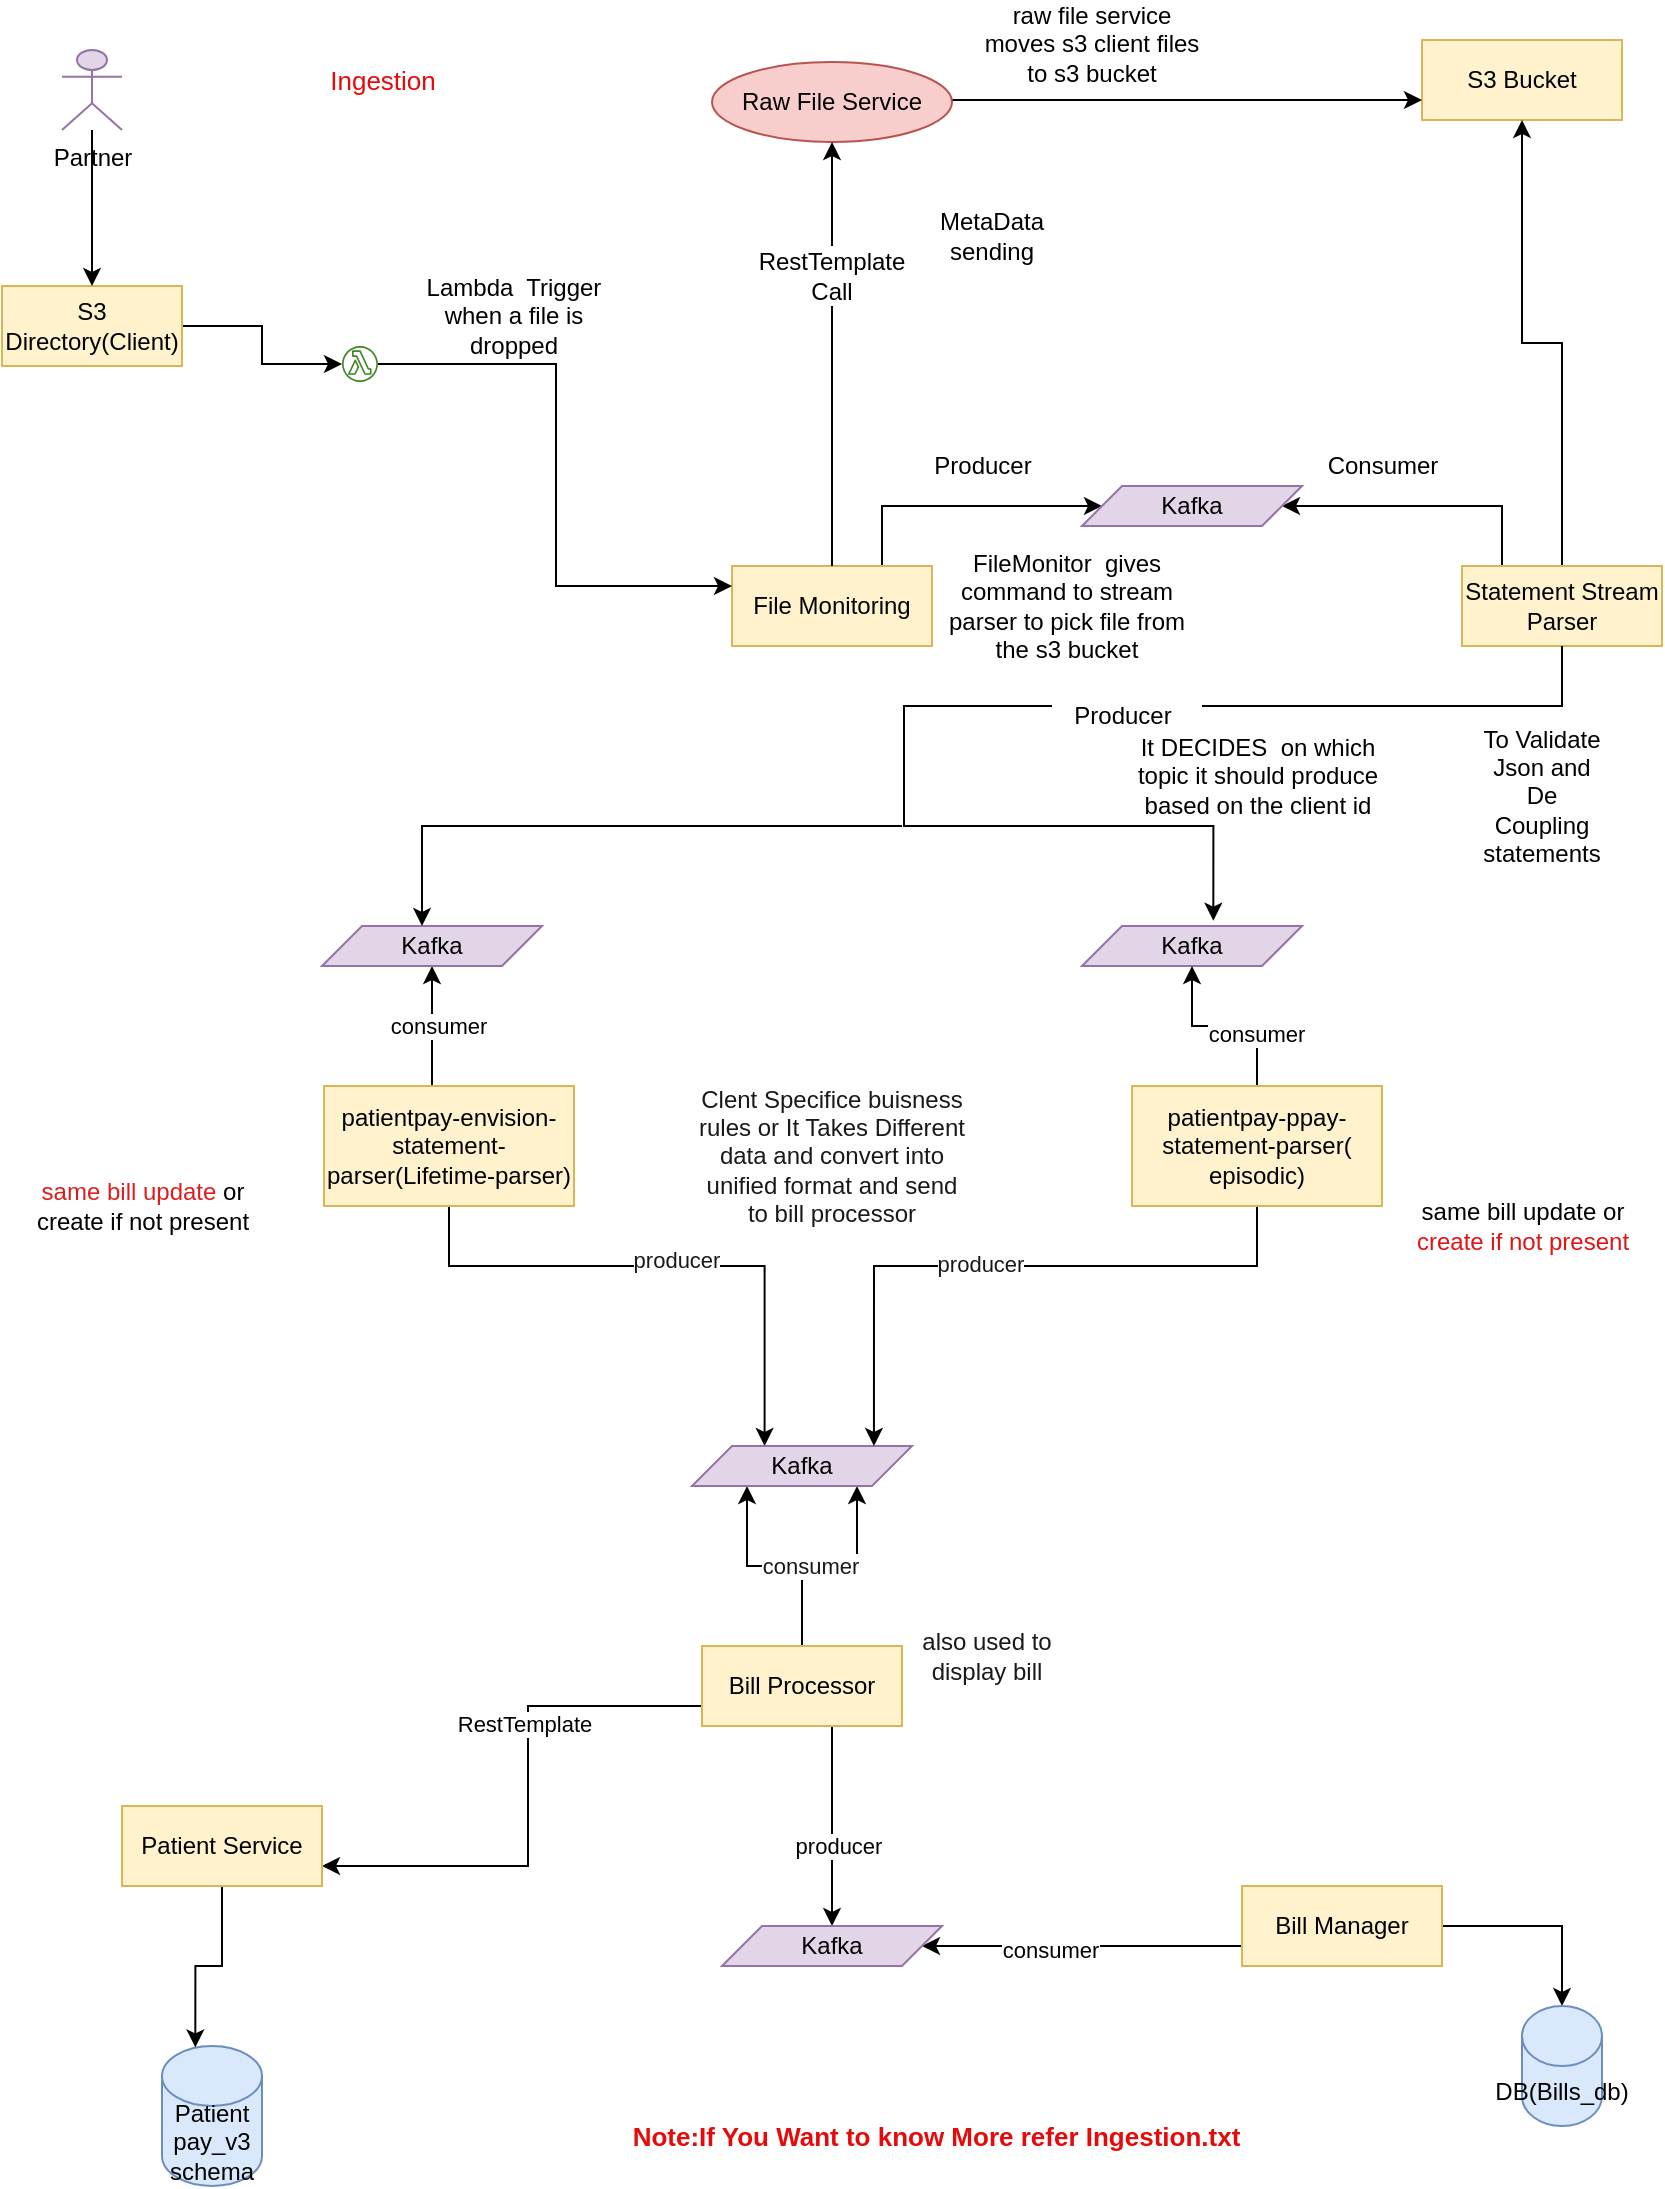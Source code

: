 <mxfile version="20.7.4" type="github">
  <diagram id="wYuMe5kM4yV2TnEpnyqj" name="Page-1">
    <mxGraphModel dx="794" dy="1538" grid="1" gridSize="10" guides="1" tooltips="1" connect="1" arrows="1" fold="1" page="1" pageScale="1" pageWidth="850" pageHeight="1100" math="0" shadow="0">
      <root>
        <mxCell id="0" />
        <mxCell id="1" parent="0" />
        <mxCell id="PQzlx6IFT9ufVY_56LJa-49" style="edgeStyle=orthogonalEdgeStyle;rounded=0;orthogonalLoop=1;jettySize=auto;html=1;" parent="1" source="PQzlx6IFT9ufVY_56LJa-1" target="PQzlx6IFT9ufVY_56LJa-48" edge="1">
          <mxGeometry relative="1" as="geometry" />
        </mxCell>
        <mxCell id="PQzlx6IFT9ufVY_56LJa-1" value="S3 Directory(Client)" style="rounded=0;whiteSpace=wrap;html=1;fillColor=#fff2cc;strokeColor=#d6b656;" parent="1" vertex="1">
          <mxGeometry x="10" y="140" width="90" height="40" as="geometry" />
        </mxCell>
        <mxCell id="AHBBiQd-p7hIOELKxNmG-41" style="edgeStyle=orthogonalEdgeStyle;rounded=0;orthogonalLoop=1;jettySize=auto;html=1;" parent="1" target="AHBBiQd-p7hIOELKxNmG-37" edge="1">
          <mxGeometry relative="1" as="geometry">
            <mxPoint x="530" y="225" as="targetPoint" />
            <mxPoint x="440" y="280" as="sourcePoint" />
            <Array as="points">
              <mxPoint x="450" y="280" />
              <mxPoint x="450" y="250" />
            </Array>
          </mxGeometry>
        </mxCell>
        <mxCell id="PQzlx6IFT9ufVY_56LJa-3" value="File Monitoring" style="rounded=0;whiteSpace=wrap;html=1;fillColor=#fff2cc;strokeColor=#d6b656;" parent="1" vertex="1">
          <mxGeometry x="375" y="280" width="100" height="40" as="geometry" />
        </mxCell>
        <mxCell id="PQzlx6IFT9ufVY_56LJa-10" value="S3 Bucket" style="rounded=0;whiteSpace=wrap;html=1;fillColor=#fff2cc;strokeColor=#d6b656;" parent="1" vertex="1">
          <mxGeometry x="720" y="17" width="100" height="40" as="geometry" />
        </mxCell>
        <mxCell id="AHBBiQd-p7hIOELKxNmG-21" style="edgeStyle=orthogonalEdgeStyle;rounded=0;orthogonalLoop=1;jettySize=auto;html=1;entryX=0.5;entryY=0;entryDx=0;entryDy=0;entryPerimeter=0;" parent="1" source="PQzlx6IFT9ufVY_56LJa-11" target="PQzlx6IFT9ufVY_56LJa-15" edge="1">
          <mxGeometry relative="1" as="geometry">
            <mxPoint x="780" y="970" as="targetPoint" />
          </mxGeometry>
        </mxCell>
        <mxCell id="AHBBiQd-p7hIOELKxNmG-91" style="edgeStyle=orthogonalEdgeStyle;rounded=0;orthogonalLoop=1;jettySize=auto;html=1;entryX=1;entryY=0.5;entryDx=0;entryDy=0;" parent="1" source="PQzlx6IFT9ufVY_56LJa-11" target="AHBBiQd-p7hIOELKxNmG-88" edge="1">
          <mxGeometry relative="1" as="geometry">
            <Array as="points">
              <mxPoint x="520" y="970" />
              <mxPoint x="520" y="970" />
            </Array>
          </mxGeometry>
        </mxCell>
        <mxCell id="AHBBiQd-p7hIOELKxNmG-93" value="consumer" style="edgeLabel;html=1;align=center;verticalAlign=middle;resizable=0;points=[];" parent="AHBBiQd-p7hIOELKxNmG-91" vertex="1" connectable="0">
          <mxGeometry x="0.2" y="2" relative="1" as="geometry">
            <mxPoint as="offset" />
          </mxGeometry>
        </mxCell>
        <mxCell id="PQzlx6IFT9ufVY_56LJa-11" value="Bill Manager" style="rounded=0;whiteSpace=wrap;html=1;fillColor=#fff2cc;strokeColor=#d6b656;" parent="1" vertex="1">
          <mxGeometry x="630" y="940" width="100" height="40" as="geometry" />
        </mxCell>
        <mxCell id="PQzlx6IFT9ufVY_56LJa-37" style="edgeStyle=orthogonalEdgeStyle;rounded=0;orthogonalLoop=1;jettySize=auto;html=1;entryX=1;entryY=0.75;entryDx=0;entryDy=0;" parent="1" source="PQzlx6IFT9ufVY_56LJa-12" target="PQzlx6IFT9ufVY_56LJa-24" edge="1">
          <mxGeometry relative="1" as="geometry">
            <Array as="points">
              <mxPoint x="400" y="850" />
              <mxPoint x="273" y="850" />
              <mxPoint x="273" y="930" />
            </Array>
          </mxGeometry>
        </mxCell>
        <mxCell id="AHBBiQd-p7hIOELKxNmG-87" value="RestTemplate" style="edgeLabel;html=1;align=center;verticalAlign=middle;resizable=0;points=[];" parent="PQzlx6IFT9ufVY_56LJa-37" vertex="1" connectable="0">
          <mxGeometry x="-0.289" y="-2" relative="1" as="geometry">
            <mxPoint as="offset" />
          </mxGeometry>
        </mxCell>
        <mxCell id="AHBBiQd-p7hIOELKxNmG-90" style="edgeStyle=orthogonalEdgeStyle;rounded=0;orthogonalLoop=1;jettySize=auto;html=1;entryX=0.5;entryY=0;entryDx=0;entryDy=0;" parent="1" source="PQzlx6IFT9ufVY_56LJa-12" target="AHBBiQd-p7hIOELKxNmG-88" edge="1">
          <mxGeometry x="-0.556" relative="1" as="geometry">
            <Array as="points">
              <mxPoint x="425" y="860" />
              <mxPoint x="425" y="860" />
            </Array>
            <mxPoint as="offset" />
          </mxGeometry>
        </mxCell>
        <mxCell id="AHBBiQd-p7hIOELKxNmG-92" value="producer" style="edgeLabel;html=1;align=center;verticalAlign=middle;resizable=0;points=[];" parent="AHBBiQd-p7hIOELKxNmG-90" vertex="1" connectable="0">
          <mxGeometry x="0.2" y="3" relative="1" as="geometry">
            <mxPoint as="offset" />
          </mxGeometry>
        </mxCell>
        <mxCell id="qWOGVFFtntJJE9gUK_nl-35" style="edgeStyle=orthogonalEdgeStyle;rounded=0;orthogonalLoop=1;jettySize=auto;html=1;entryX=0.25;entryY=1;entryDx=0;entryDy=0;fontColor=#1a1919;" edge="1" parent="1" source="PQzlx6IFT9ufVY_56LJa-12" target="AHBBiQd-p7hIOELKxNmG-39">
          <mxGeometry relative="1" as="geometry" />
        </mxCell>
        <mxCell id="qWOGVFFtntJJE9gUK_nl-36" style="edgeStyle=orthogonalEdgeStyle;rounded=0;orthogonalLoop=1;jettySize=auto;html=1;entryX=0.75;entryY=1;entryDx=0;entryDy=0;fontColor=#1a1919;" edge="1" parent="1" source="PQzlx6IFT9ufVY_56LJa-12" target="AHBBiQd-p7hIOELKxNmG-39">
          <mxGeometry relative="1" as="geometry" />
        </mxCell>
        <mxCell id="qWOGVFFtntJJE9gUK_nl-37" value="consumer" style="edgeLabel;html=1;align=center;verticalAlign=middle;resizable=0;points=[];fontColor=#1a1919;" vertex="1" connectable="0" parent="qWOGVFFtntJJE9gUK_nl-36">
          <mxGeometry x="-0.194" relative="1" as="geometry">
            <mxPoint as="offset" />
          </mxGeometry>
        </mxCell>
        <mxCell id="PQzlx6IFT9ufVY_56LJa-12" value="Bill Processor" style="rounded=0;whiteSpace=wrap;html=1;fillColor=#fff2cc;strokeColor=#d6b656;" parent="1" vertex="1">
          <mxGeometry x="360" y="820" width="100" height="40" as="geometry" />
        </mxCell>
        <mxCell id="AHBBiQd-p7hIOELKxNmG-16" style="edgeStyle=orthogonalEdgeStyle;rounded=0;orthogonalLoop=1;jettySize=auto;html=1;entryX=0.5;entryY=1;entryDx=0;entryDy=0;" parent="1" source="PQzlx6IFT9ufVY_56LJa-13" target="PQzlx6IFT9ufVY_56LJa-10" edge="1">
          <mxGeometry relative="1" as="geometry" />
        </mxCell>
        <mxCell id="AHBBiQd-p7hIOELKxNmG-42" style="edgeStyle=orthogonalEdgeStyle;rounded=0;orthogonalLoop=1;jettySize=auto;html=1;exitX=0.25;exitY=0;exitDx=0;exitDy=0;entryX=1;entryY=0.5;entryDx=0;entryDy=0;" parent="1" source="PQzlx6IFT9ufVY_56LJa-13" target="AHBBiQd-p7hIOELKxNmG-37" edge="1">
          <mxGeometry relative="1" as="geometry">
            <mxPoint x="690" y="240" as="targetPoint" />
            <Array as="points">
              <mxPoint x="760" y="280" />
              <mxPoint x="760" y="250" />
            </Array>
          </mxGeometry>
        </mxCell>
        <mxCell id="AHBBiQd-p7hIOELKxNmG-48" style="edgeStyle=orthogonalEdgeStyle;rounded=0;orthogonalLoop=1;jettySize=auto;html=1;entryX=0.597;entryY=-0.133;entryDx=0;entryDy=0;entryPerimeter=0;startArrow=none;" parent="1" source="AHBBiQd-p7hIOELKxNmG-47" target="AHBBiQd-p7hIOELKxNmG-40" edge="1">
          <mxGeometry relative="1" as="geometry">
            <Array as="points">
              <mxPoint x="461" y="350" />
              <mxPoint x="461" y="410" />
              <mxPoint x="616" y="410" />
            </Array>
          </mxGeometry>
        </mxCell>
        <mxCell id="PQzlx6IFT9ufVY_56LJa-13" value="Statement Stream Parser" style="rounded=0;whiteSpace=wrap;html=1;fillColor=#fff2cc;strokeColor=#d6b656;" parent="1" vertex="1">
          <mxGeometry x="740" y="280" width="100" height="40" as="geometry" />
        </mxCell>
        <mxCell id="PQzlx6IFT9ufVY_56LJa-14" value="Patient pay_v3 schema" style="shape=cylinder3;whiteSpace=wrap;html=1;boundedLbl=1;backgroundOutline=1;size=15;fillColor=#dae8fc;strokeColor=#6c8ebf;" parent="1" vertex="1">
          <mxGeometry x="90" y="1020" width="50" height="70" as="geometry" />
        </mxCell>
        <mxCell id="PQzlx6IFT9ufVY_56LJa-15" value="DB(Bills_db)" style="shape=cylinder3;whiteSpace=wrap;html=1;boundedLbl=1;backgroundOutline=1;size=15;fillColor=#dae8fc;strokeColor=#6c8ebf;" parent="1" vertex="1">
          <mxGeometry x="770" y="1000" width="40" height="60" as="geometry" />
        </mxCell>
        <mxCell id="qWOGVFFtntJJE9gUK_nl-16" value="" style="edgeStyle=orthogonalEdgeStyle;rounded=0;orthogonalLoop=1;jettySize=auto;html=1;" edge="1" parent="1" source="PQzlx6IFT9ufVY_56LJa-16" target="qWOGVFFtntJJE9gUK_nl-7">
          <mxGeometry relative="1" as="geometry">
            <Array as="points">
              <mxPoint x="225" y="520" />
              <mxPoint x="225" y="520" />
            </Array>
          </mxGeometry>
        </mxCell>
        <mxCell id="qWOGVFFtntJJE9gUK_nl-32" style="edgeStyle=orthogonalEdgeStyle;rounded=0;orthogonalLoop=1;jettySize=auto;html=1;entryX=0.33;entryY=0;entryDx=0;entryDy=0;entryPerimeter=0;fontColor=#1a1919;" edge="1" parent="1" source="PQzlx6IFT9ufVY_56LJa-16" target="AHBBiQd-p7hIOELKxNmG-39">
          <mxGeometry relative="1" as="geometry">
            <Array as="points">
              <mxPoint x="234" y="630" />
              <mxPoint x="391" y="630" />
            </Array>
          </mxGeometry>
        </mxCell>
        <mxCell id="qWOGVFFtntJJE9gUK_nl-38" value="producer" style="edgeLabel;html=1;align=center;verticalAlign=middle;resizable=0;points=[];fontColor=#1a1919;" vertex="1" connectable="0" parent="qWOGVFFtntJJE9gUK_nl-32">
          <mxGeometry x="0.028" y="3" relative="1" as="geometry">
            <mxPoint as="offset" />
          </mxGeometry>
        </mxCell>
        <mxCell id="PQzlx6IFT9ufVY_56LJa-16" value="patientpay-envision-statement-parser(Lifetime-parser)" style="rounded=0;whiteSpace=wrap;html=1;fillColor=#fff2cc;strokeColor=#d6b656;" parent="1" vertex="1">
          <mxGeometry x="171" y="540" width="125" height="60" as="geometry" />
        </mxCell>
        <mxCell id="PQzlx6IFT9ufVY_56LJa-30" style="edgeStyle=orthogonalEdgeStyle;rounded=0;orthogonalLoop=1;jettySize=auto;html=1;entryX=0.5;entryY=0;entryDx=0;entryDy=0;" parent="1" source="PQzlx6IFT9ufVY_56LJa-18" target="PQzlx6IFT9ufVY_56LJa-1" edge="1">
          <mxGeometry relative="1" as="geometry" />
        </mxCell>
        <mxCell id="PQzlx6IFT9ufVY_56LJa-18" value="Partner" style="shape=umlActor;verticalLabelPosition=bottom;verticalAlign=top;html=1;outlineConnect=0;fillColor=#e1d5e7;strokeColor=#9673a6;" parent="1" vertex="1">
          <mxGeometry x="40" y="22" width="30" height="40" as="geometry" />
        </mxCell>
        <mxCell id="AHBBiQd-p7hIOELKxNmG-19" style="edgeStyle=orthogonalEdgeStyle;rounded=0;orthogonalLoop=1;jettySize=auto;html=1;entryX=0.333;entryY=0.01;entryDx=0;entryDy=0;entryPerimeter=0;" parent="1" source="PQzlx6IFT9ufVY_56LJa-24" target="PQzlx6IFT9ufVY_56LJa-14" edge="1">
          <mxGeometry x="-0.149" y="-3" relative="1" as="geometry">
            <mxPoint as="offset" />
          </mxGeometry>
        </mxCell>
        <mxCell id="PQzlx6IFT9ufVY_56LJa-24" value="Patient Service" style="rounded=0;whiteSpace=wrap;html=1;fillColor=#fff2cc;strokeColor=#d6b656;" parent="1" vertex="1">
          <mxGeometry x="70" y="900" width="100" height="40" as="geometry" />
        </mxCell>
        <mxCell id="AHBBiQd-p7hIOELKxNmG-11" style="edgeStyle=orthogonalEdgeStyle;rounded=0;orthogonalLoop=1;jettySize=auto;html=1;entryX=0;entryY=0.75;entryDx=0;entryDy=0;" parent="1" source="PQzlx6IFT9ufVY_56LJa-26" target="PQzlx6IFT9ufVY_56LJa-10" edge="1">
          <mxGeometry relative="1" as="geometry">
            <Array as="points">
              <mxPoint x="680" y="47" />
              <mxPoint x="680" y="47" />
            </Array>
            <mxPoint x="680" y="40" as="targetPoint" />
          </mxGeometry>
        </mxCell>
        <mxCell id="PQzlx6IFT9ufVY_56LJa-26" value="Raw File Service" style="ellipse;whiteSpace=wrap;html=1;fillColor=#f8cecc;strokeColor=#b85450;" parent="1" vertex="1">
          <mxGeometry x="365" y="28" width="120" height="40" as="geometry" />
        </mxCell>
        <mxCell id="AHBBiQd-p7hIOELKxNmG-32" style="edgeStyle=orthogonalEdgeStyle;rounded=0;orthogonalLoop=1;jettySize=auto;html=1;entryX=0;entryY=0.25;entryDx=0;entryDy=0;" parent="1" source="PQzlx6IFT9ufVY_56LJa-48" target="PQzlx6IFT9ufVY_56LJa-3" edge="1">
          <mxGeometry relative="1" as="geometry">
            <Array as="points">
              <mxPoint x="287" y="179" />
              <mxPoint x="287" y="290" />
            </Array>
          </mxGeometry>
        </mxCell>
        <mxCell id="PQzlx6IFT9ufVY_56LJa-48" value="" style="sketch=0;outlineConnect=0;fontColor=#232F3E;gradientColor=none;fillColor=#3F8624;strokeColor=none;dashed=0;verticalLabelPosition=bottom;verticalAlign=top;align=center;html=1;fontSize=12;fontStyle=0;aspect=fixed;pointerEvents=1;shape=mxgraph.aws4.lambda_function;direction=west;rotation=-180;" parent="1" vertex="1">
          <mxGeometry x="180" y="170" width="18" height="18" as="geometry" />
        </mxCell>
        <mxCell id="AHBBiQd-p7hIOELKxNmG-12" value="Lambda&amp;nbsp; Trigger when a file is dropped" style="text;html=1;strokeColor=none;fillColor=none;align=center;verticalAlign=middle;whiteSpace=wrap;rounded=0;" parent="1" vertex="1">
          <mxGeometry x="210" y="140" width="112" height="30" as="geometry" />
        </mxCell>
        <mxCell id="AHBBiQd-p7hIOELKxNmG-14" value="raw file service moves s3 client files to s3 bucket" style="text;html=1;strokeColor=none;fillColor=none;align=center;verticalAlign=middle;whiteSpace=wrap;rounded=0;" parent="1" vertex="1">
          <mxGeometry x="500" y="10" width="110" height="18" as="geometry" />
        </mxCell>
        <mxCell id="AHBBiQd-p7hIOELKxNmG-24" value="MetaData sending" style="text;html=1;strokeColor=none;fillColor=none;align=center;verticalAlign=middle;whiteSpace=wrap;rounded=0;" parent="1" vertex="1">
          <mxGeometry x="475" y="100" width="60" height="30" as="geometry" />
        </mxCell>
        <mxCell id="AHBBiQd-p7hIOELKxNmG-29" value="" style="edgeStyle=orthogonalEdgeStyle;rounded=0;orthogonalLoop=1;jettySize=auto;html=1;" parent="1" source="AHBBiQd-p7hIOELKxNmG-28" target="PQzlx6IFT9ufVY_56LJa-26" edge="1">
          <mxGeometry relative="1" as="geometry" />
        </mxCell>
        <mxCell id="AHBBiQd-p7hIOELKxNmG-28" value="RestTemplate Call" style="text;html=1;strokeColor=none;fillColor=none;align=center;verticalAlign=middle;whiteSpace=wrap;rounded=0;" parent="1" vertex="1">
          <mxGeometry x="395" y="120" width="60" height="30" as="geometry" />
        </mxCell>
        <mxCell id="AHBBiQd-p7hIOELKxNmG-30" value="" style="endArrow=none;html=1;rounded=0;entryX=0.5;entryY=1;entryDx=0;entryDy=0;" parent="1" source="PQzlx6IFT9ufVY_56LJa-3" target="AHBBiQd-p7hIOELKxNmG-28" edge="1">
          <mxGeometry width="50" height="50" relative="1" as="geometry">
            <mxPoint x="415" y="200" as="sourcePoint" />
            <mxPoint x="465" y="150" as="targetPoint" />
          </mxGeometry>
        </mxCell>
        <mxCell id="AHBBiQd-p7hIOELKxNmG-37" value="Kafka" style="shape=parallelogram;perimeter=parallelogramPerimeter;whiteSpace=wrap;html=1;fixedSize=1;fillColor=#e1d5e7;strokeColor=#9673a6;" parent="1" vertex="1">
          <mxGeometry x="550" y="240" width="110" height="20" as="geometry" />
        </mxCell>
        <mxCell id="AHBBiQd-p7hIOELKxNmG-39" value="Kafka" style="shape=parallelogram;perimeter=parallelogramPerimeter;whiteSpace=wrap;html=1;fixedSize=1;fillColor=#e1d5e7;strokeColor=#9673a6;" parent="1" vertex="1">
          <mxGeometry x="355" y="720" width="110" height="20" as="geometry" />
        </mxCell>
        <mxCell id="AHBBiQd-p7hIOELKxNmG-40" value="Kafka" style="shape=parallelogram;perimeter=parallelogramPerimeter;whiteSpace=wrap;html=1;fixedSize=1;fillColor=#e1d5e7;strokeColor=#9673a6;" parent="1" vertex="1">
          <mxGeometry x="550" y="460" width="110" height="20" as="geometry" />
        </mxCell>
        <mxCell id="AHBBiQd-p7hIOELKxNmG-43" value="Producer" style="text;html=1;align=center;verticalAlign=middle;resizable=0;points=[];autosize=1;strokeColor=none;fillColor=none;" parent="1" vertex="1">
          <mxGeometry x="465" y="215" width="70" height="30" as="geometry" />
        </mxCell>
        <mxCell id="AHBBiQd-p7hIOELKxNmG-44" value="Consumer" style="text;html=1;align=center;verticalAlign=middle;resizable=0;points=[];autosize=1;strokeColor=none;fillColor=none;" parent="1" vertex="1">
          <mxGeometry x="660" y="215" width="80" height="30" as="geometry" />
        </mxCell>
        <mxCell id="qWOGVFFtntJJE9gUK_nl-17" value="" style="edgeStyle=orthogonalEdgeStyle;rounded=0;orthogonalLoop=1;jettySize=auto;html=1;" edge="1" parent="1" source="AHBBiQd-p7hIOELKxNmG-45" target="AHBBiQd-p7hIOELKxNmG-40">
          <mxGeometry relative="1" as="geometry" />
        </mxCell>
        <mxCell id="qWOGVFFtntJJE9gUK_nl-18" value="consumer" style="edgeLabel;html=1;align=center;verticalAlign=middle;resizable=0;points=[];" vertex="1" connectable="0" parent="qWOGVFFtntJJE9gUK_nl-17">
          <mxGeometry x="-0.438" y="1" relative="1" as="geometry">
            <mxPoint as="offset" />
          </mxGeometry>
        </mxCell>
        <mxCell id="qWOGVFFtntJJE9gUK_nl-33" style="edgeStyle=orthogonalEdgeStyle;rounded=0;orthogonalLoop=1;jettySize=auto;html=1;entryX=0.827;entryY=0;entryDx=0;entryDy=0;entryPerimeter=0;fontColor=#1a1919;" edge="1" parent="1" source="AHBBiQd-p7hIOELKxNmG-45" target="AHBBiQd-p7hIOELKxNmG-39">
          <mxGeometry relative="1" as="geometry">
            <Array as="points">
              <mxPoint x="638" y="630" />
              <mxPoint x="446" y="630" />
            </Array>
          </mxGeometry>
        </mxCell>
        <mxCell id="qWOGVFFtntJJE9gUK_nl-39" value="producer" style="edgeLabel;html=1;align=center;verticalAlign=middle;resizable=0;points=[];fontColor=#1a1919;" vertex="1" connectable="0" parent="qWOGVFFtntJJE9gUK_nl-33">
          <mxGeometry x="0.086" y="-1" relative="1" as="geometry">
            <mxPoint as="offset" />
          </mxGeometry>
        </mxCell>
        <mxCell id="AHBBiQd-p7hIOELKxNmG-45" value="patientpay-ppay-statement-parser(&lt;br&gt;episodic)" style="rounded=0;whiteSpace=wrap;html=1;fillColor=#fff2cc;strokeColor=#d6b656;" parent="1" vertex="1">
          <mxGeometry x="575" y="540" width="125" height="60" as="geometry" />
        </mxCell>
        <mxCell id="AHBBiQd-p7hIOELKxNmG-47" value="Producer" style="text;html=1;align=center;verticalAlign=middle;resizable=0;points=[];autosize=1;strokeColor=none;fillColor=none;" parent="1" vertex="1">
          <mxGeometry x="535" y="340" width="70" height="30" as="geometry" />
        </mxCell>
        <mxCell id="AHBBiQd-p7hIOELKxNmG-56" value="" style="edgeStyle=orthogonalEdgeStyle;rounded=0;orthogonalLoop=1;jettySize=auto;html=1;endArrow=none;" parent="1" source="PQzlx6IFT9ufVY_56LJa-13" edge="1">
          <mxGeometry relative="1" as="geometry">
            <mxPoint x="790" y="320" as="sourcePoint" />
            <mxPoint x="610" y="350" as="targetPoint" />
            <Array as="points">
              <mxPoint x="790" y="350" />
            </Array>
          </mxGeometry>
        </mxCell>
        <mxCell id="AHBBiQd-p7hIOELKxNmG-88" value="Kafka" style="shape=parallelogram;perimeter=parallelogramPerimeter;whiteSpace=wrap;html=1;fixedSize=1;fillColor=#e1d5e7;strokeColor=#9673a6;" parent="1" vertex="1">
          <mxGeometry x="370" y="960" width="110" height="20" as="geometry" />
        </mxCell>
        <mxCell id="AHBBiQd-p7hIOELKxNmG-95" value="&lt;b&gt;&lt;font color=&quot;#e50b0b&quot; style=&quot;font-size: 13px;&quot;&gt;&amp;nbsp; &amp;nbsp;Note:If You Want to know More refer&amp;nbsp;Ingestion.txt&lt;/font&gt;&lt;/b&gt;&amp;nbsp;" style="text;html=1;align=center;verticalAlign=middle;resizable=0;points=[];autosize=1;strokeColor=none;fillColor=none;" parent="1" vertex="1">
          <mxGeometry x="303" y="1050" width="340" height="30" as="geometry" />
        </mxCell>
        <mxCell id="AHBBiQd-p7hIOELKxNmG-96" value="Ingestion" style="text;html=1;align=center;verticalAlign=middle;resizable=0;points=[];autosize=1;strokeColor=none;fillColor=none;fontSize=13;fontColor=#e50b0b;" parent="1" vertex="1">
          <mxGeometry x="160" y="22" width="80" height="30" as="geometry" />
        </mxCell>
        <mxCell id="qWOGVFFtntJJE9gUK_nl-1" value="FileMonitor&amp;nbsp; gives command to stream parser to pick file from the s3 bucket" style="text;html=1;strokeColor=none;fillColor=none;align=center;verticalAlign=middle;whiteSpace=wrap;rounded=0;" vertex="1" parent="1">
          <mxGeometry x="480" y="285" width="125" height="30" as="geometry" />
        </mxCell>
        <mxCell id="qWOGVFFtntJJE9gUK_nl-3" value="To Validate Json and De Coupling statements" style="text;html=1;strokeColor=none;fillColor=none;align=center;verticalAlign=middle;whiteSpace=wrap;rounded=0;" vertex="1" parent="1">
          <mxGeometry x="750" y="380" width="60" height="30" as="geometry" />
        </mxCell>
        <mxCell id="qWOGVFFtntJJE9gUK_nl-4" value="It DECIDES&amp;nbsp; on which topic it should produce based on the client id" style="text;html=1;strokeColor=none;fillColor=none;align=center;verticalAlign=middle;whiteSpace=wrap;rounded=0;" vertex="1" parent="1">
          <mxGeometry x="567.5" y="360" width="140" height="50" as="geometry" />
        </mxCell>
        <mxCell id="qWOGVFFtntJJE9gUK_nl-7" value="Kafka" style="shape=parallelogram;perimeter=parallelogramPerimeter;whiteSpace=wrap;html=1;fixedSize=1;fillColor=#e1d5e7;strokeColor=#9673a6;" vertex="1" parent="1">
          <mxGeometry x="170" y="460" width="110" height="20" as="geometry" />
        </mxCell>
        <mxCell id="qWOGVFFtntJJE9gUK_nl-12" value="" style="endArrow=classic;html=1;rounded=0;" edge="1" parent="1">
          <mxGeometry width="50" height="50" relative="1" as="geometry">
            <mxPoint x="460" y="410" as="sourcePoint" />
            <mxPoint x="220" y="460" as="targetPoint" />
            <Array as="points">
              <mxPoint x="220" y="410" />
            </Array>
          </mxGeometry>
        </mxCell>
        <mxCell id="qWOGVFFtntJJE9gUK_nl-19" value="consumer" style="edgeLabel;html=1;align=center;verticalAlign=middle;resizable=0;points=[];" vertex="1" connectable="0" parent="1">
          <mxGeometry x="228" y="510" as="geometry" />
        </mxCell>
        <mxCell id="qWOGVFFtntJJE9gUK_nl-21" value="&lt;font color=&quot;#db1f1f&quot;&gt;same bill update&lt;/font&gt; or &lt;br&gt;create if not present" style="text;html=1;align=center;verticalAlign=middle;resizable=0;points=[];autosize=1;strokeColor=none;fillColor=none;" vertex="1" parent="1">
          <mxGeometry x="15" y="580" width="130" height="40" as="geometry" />
        </mxCell>
        <mxCell id="qWOGVFFtntJJE9gUK_nl-22" value="same bill update or &lt;br&gt;&lt;font color=&quot;#e11414&quot;&gt;create if not present&lt;/font&gt;" style="text;html=1;align=center;verticalAlign=middle;resizable=0;points=[];autosize=1;strokeColor=none;fillColor=none;" vertex="1" parent="1">
          <mxGeometry x="705" y="590" width="130" height="40" as="geometry" />
        </mxCell>
        <mxCell id="qWOGVFFtntJJE9gUK_nl-24" value="Clent Specifice buisness rules or It Takes Different data and convert into unified format and send to bill processor" style="text;html=1;strokeColor=none;fillColor=none;align=center;verticalAlign=middle;whiteSpace=wrap;rounded=0;fontColor=#1a1919;" vertex="1" parent="1">
          <mxGeometry x="355" y="560" width="140" height="30" as="geometry" />
        </mxCell>
        <mxCell id="qWOGVFFtntJJE9gUK_nl-25" value="also used to display bill" style="text;html=1;strokeColor=none;fillColor=none;align=center;verticalAlign=middle;whiteSpace=wrap;rounded=0;fontColor=#1a1919;" vertex="1" parent="1">
          <mxGeometry x="465" y="810" width="75" height="30" as="geometry" />
        </mxCell>
      </root>
    </mxGraphModel>
  </diagram>
</mxfile>
